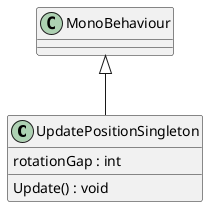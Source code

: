 @startuml
class UpdatePositionSingleton {
    rotationGap : int
    Update() : void
}
MonoBehaviour <|-- UpdatePositionSingleton
@enduml
